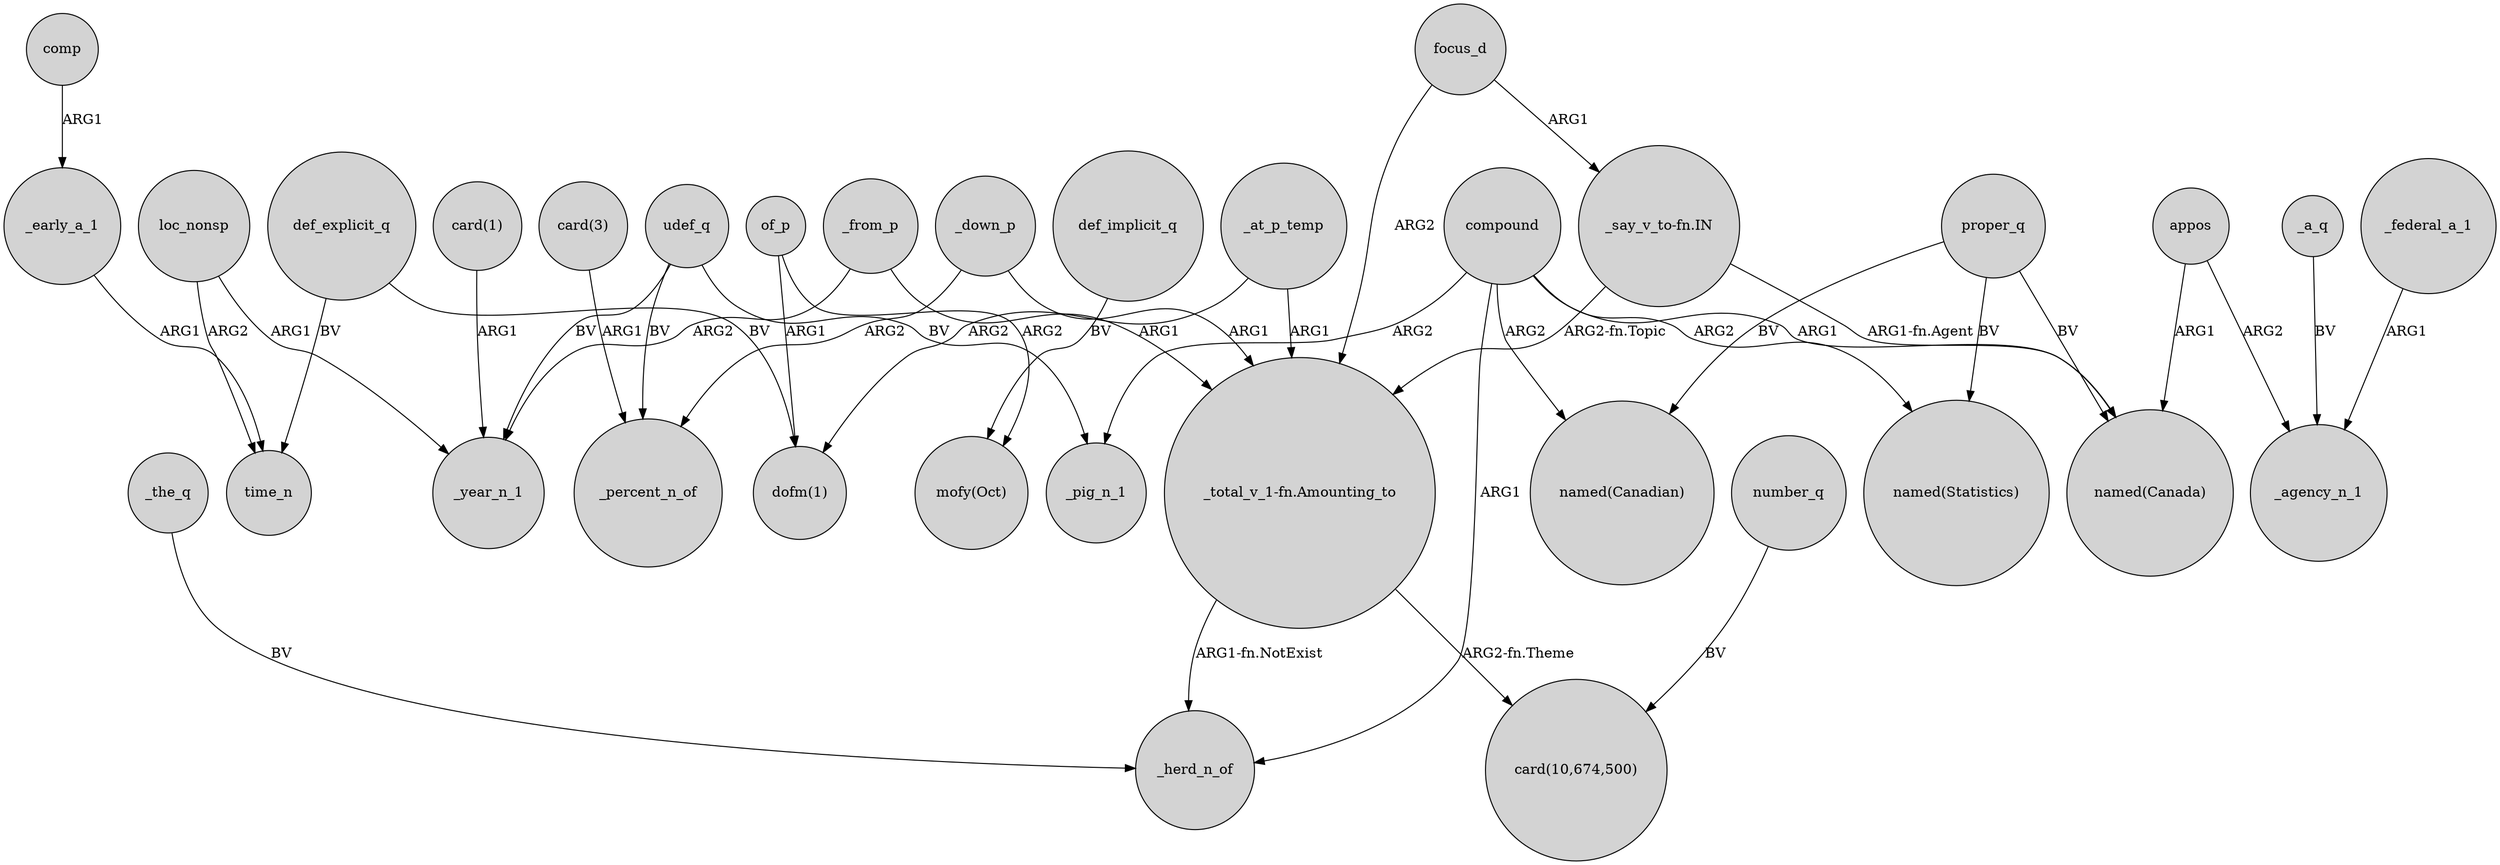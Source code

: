 digraph {
	node [shape=circle style=filled]
	_the_q -> _herd_n_of [label=BV]
	def_implicit_q -> "mofy(Oct)" [label=BV]
	proper_q -> "named(Canada)" [label=BV]
	"_total_v_1-fn.Amounting_to" -> _herd_n_of [label="ARG1-fn.NotExist"]
	_at_p_temp -> "dofm(1)" [label=ARG2]
	def_explicit_q -> time_n [label=BV]
	"_total_v_1-fn.Amounting_to" -> "card(10,674,500)" [label="ARG2-fn.Theme"]
	loc_nonsp -> _year_n_1 [label=ARG1]
	compound -> _pig_n_1 [label=ARG2]
	compound -> "named(Canadian)" [label=ARG2]
	proper_q -> "named(Statistics)" [label=BV]
	number_q -> "card(10,674,500)" [label=BV]
	of_p -> "mofy(Oct)" [label=ARG2]
	"_say_v_to-fn.IN" -> "named(Canada)" [label="ARG1-fn.Agent"]
	proper_q -> "named(Canadian)" [label=BV]
	focus_d -> "_total_v_1-fn.Amounting_to" [label=ARG2]
	compound -> "named(Statistics)" [label=ARG2]
	_from_p -> _year_n_1 [label=ARG2]
	loc_nonsp -> time_n [label=ARG2]
	compound -> _herd_n_of [label=ARG1]
	udef_q -> _pig_n_1 [label=BV]
	appos -> _agency_n_1 [label=ARG2]
	def_explicit_q -> "dofm(1)" [label=BV]
	appos -> "named(Canada)" [label=ARG1]
	compound -> "named(Canada)" [label=ARG1]
	_from_p -> "_total_v_1-fn.Amounting_to" [label=ARG1]
	_a_q -> _agency_n_1 [label=BV]
	_federal_a_1 -> _agency_n_1 [label=ARG1]
	"card(1)" -> _year_n_1 [label=ARG1]
	_early_a_1 -> time_n [label=ARG1]
	udef_q -> _year_n_1 [label=BV]
	_down_p -> "_total_v_1-fn.Amounting_to" [label=ARG1]
	"_say_v_to-fn.IN" -> "_total_v_1-fn.Amounting_to" [label="ARG2-fn.Topic"]
	udef_q -> _percent_n_of [label=BV]
	_at_p_temp -> "_total_v_1-fn.Amounting_to" [label=ARG1]
	_down_p -> _percent_n_of [label=ARG2]
	comp -> _early_a_1 [label=ARG1]
	"card(3)" -> _percent_n_of [label=ARG1]
	focus_d -> "_say_v_to-fn.IN" [label=ARG1]
	of_p -> "dofm(1)" [label=ARG1]
}
